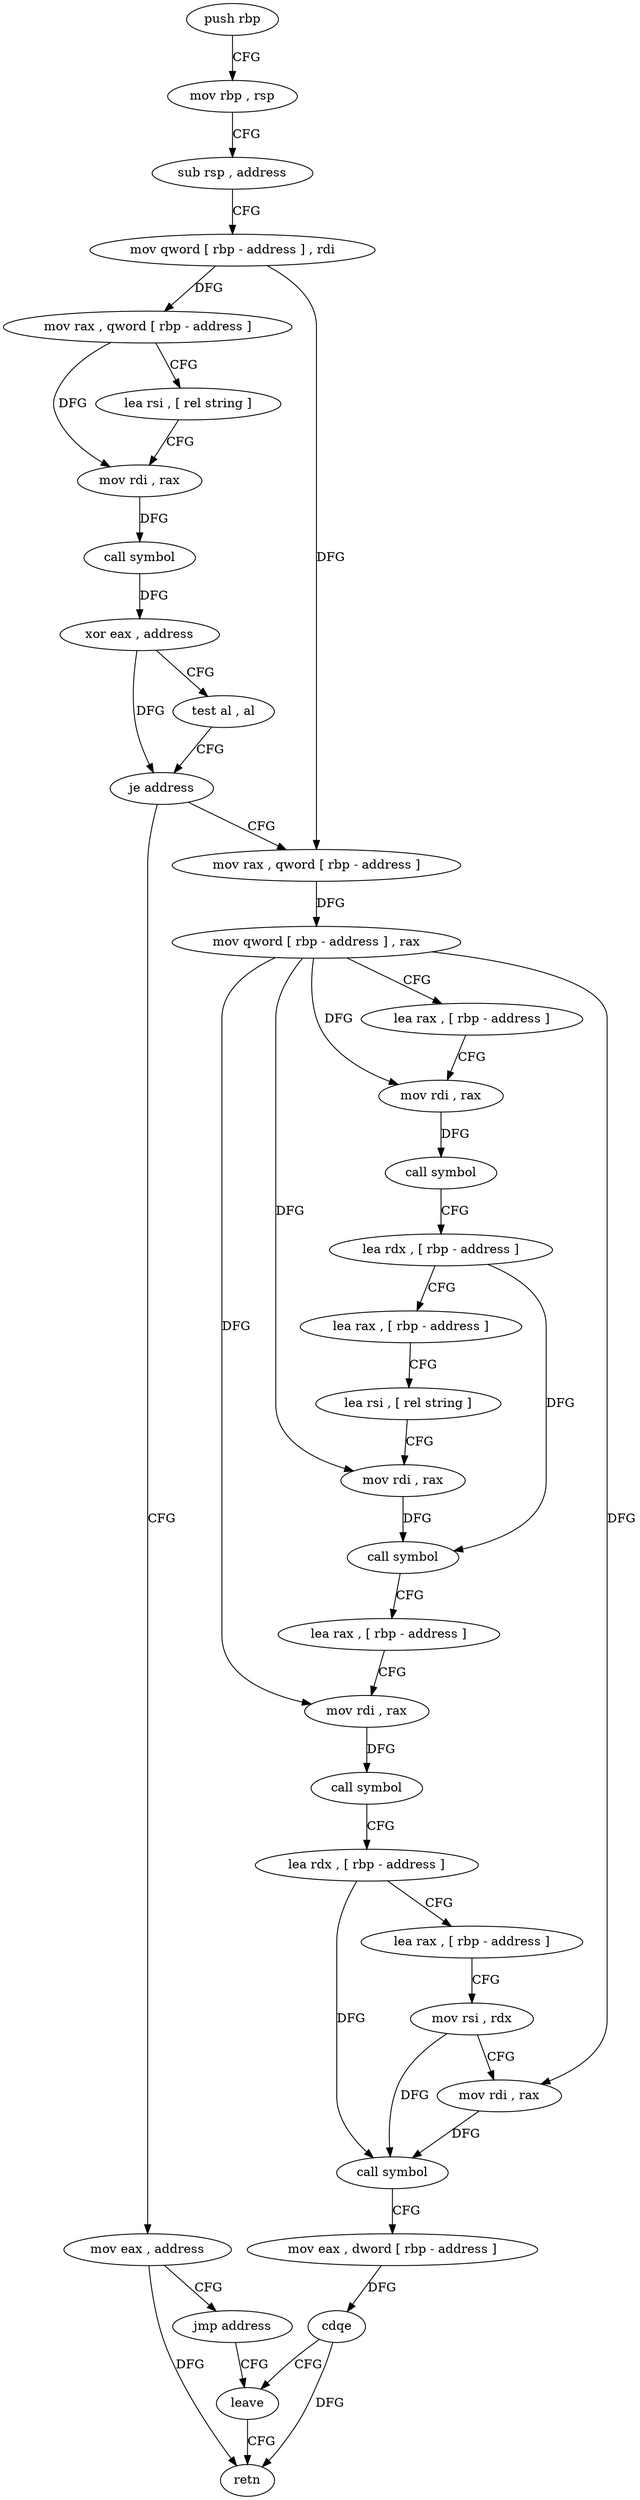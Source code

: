 digraph "func" {
"86475" [label = "push rbp" ]
"86476" [label = "mov rbp , rsp" ]
"86479" [label = "sub rsp , address" ]
"86483" [label = "mov qword [ rbp - address ] , rdi" ]
"86487" [label = "mov rax , qword [ rbp - address ]" ]
"86491" [label = "lea rsi , [ rel string ]" ]
"86498" [label = "mov rdi , rax" ]
"86501" [label = "call symbol" ]
"86506" [label = "xor eax , address" ]
"86509" [label = "test al , al" ]
"86511" [label = "je address" ]
"86520" [label = "mov rax , qword [ rbp - address ]" ]
"86513" [label = "mov eax , address" ]
"86524" [label = "mov qword [ rbp - address ] , rax" ]
"86528" [label = "lea rax , [ rbp - address ]" ]
"86532" [label = "mov rdi , rax" ]
"86535" [label = "call symbol" ]
"86540" [label = "lea rdx , [ rbp - address ]" ]
"86544" [label = "lea rax , [ rbp - address ]" ]
"86548" [label = "lea rsi , [ rel string ]" ]
"86555" [label = "mov rdi , rax" ]
"86558" [label = "call symbol" ]
"86563" [label = "lea rax , [ rbp - address ]" ]
"86567" [label = "mov rdi , rax" ]
"86570" [label = "call symbol" ]
"86575" [label = "lea rdx , [ rbp - address ]" ]
"86579" [label = "lea rax , [ rbp - address ]" ]
"86583" [label = "mov rsi , rdx" ]
"86586" [label = "mov rdi , rax" ]
"86589" [label = "call symbol" ]
"86594" [label = "mov eax , dword [ rbp - address ]" ]
"86597" [label = "cdqe" ]
"86599" [label = "leave" ]
"86518" [label = "jmp address" ]
"86600" [label = "retn" ]
"86475" -> "86476" [ label = "CFG" ]
"86476" -> "86479" [ label = "CFG" ]
"86479" -> "86483" [ label = "CFG" ]
"86483" -> "86487" [ label = "DFG" ]
"86483" -> "86520" [ label = "DFG" ]
"86487" -> "86491" [ label = "CFG" ]
"86487" -> "86498" [ label = "DFG" ]
"86491" -> "86498" [ label = "CFG" ]
"86498" -> "86501" [ label = "DFG" ]
"86501" -> "86506" [ label = "DFG" ]
"86506" -> "86509" [ label = "CFG" ]
"86506" -> "86511" [ label = "DFG" ]
"86509" -> "86511" [ label = "CFG" ]
"86511" -> "86520" [ label = "CFG" ]
"86511" -> "86513" [ label = "CFG" ]
"86520" -> "86524" [ label = "DFG" ]
"86513" -> "86518" [ label = "CFG" ]
"86513" -> "86600" [ label = "DFG" ]
"86524" -> "86528" [ label = "CFG" ]
"86524" -> "86532" [ label = "DFG" ]
"86524" -> "86555" [ label = "DFG" ]
"86524" -> "86567" [ label = "DFG" ]
"86524" -> "86586" [ label = "DFG" ]
"86528" -> "86532" [ label = "CFG" ]
"86532" -> "86535" [ label = "DFG" ]
"86535" -> "86540" [ label = "CFG" ]
"86540" -> "86544" [ label = "CFG" ]
"86540" -> "86558" [ label = "DFG" ]
"86544" -> "86548" [ label = "CFG" ]
"86548" -> "86555" [ label = "CFG" ]
"86555" -> "86558" [ label = "DFG" ]
"86558" -> "86563" [ label = "CFG" ]
"86563" -> "86567" [ label = "CFG" ]
"86567" -> "86570" [ label = "DFG" ]
"86570" -> "86575" [ label = "CFG" ]
"86575" -> "86579" [ label = "CFG" ]
"86575" -> "86589" [ label = "DFG" ]
"86579" -> "86583" [ label = "CFG" ]
"86583" -> "86586" [ label = "CFG" ]
"86583" -> "86589" [ label = "DFG" ]
"86586" -> "86589" [ label = "DFG" ]
"86589" -> "86594" [ label = "CFG" ]
"86594" -> "86597" [ label = "DFG" ]
"86597" -> "86599" [ label = "CFG" ]
"86597" -> "86600" [ label = "DFG" ]
"86599" -> "86600" [ label = "CFG" ]
"86518" -> "86599" [ label = "CFG" ]
}
